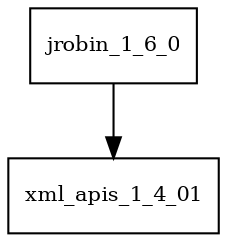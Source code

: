 digraph jrobin_1_6_0_dependencies {
  node [shape = box, fontsize=10.0];
  jrobin_1_6_0 -> xml_apis_1_4_01;
}
